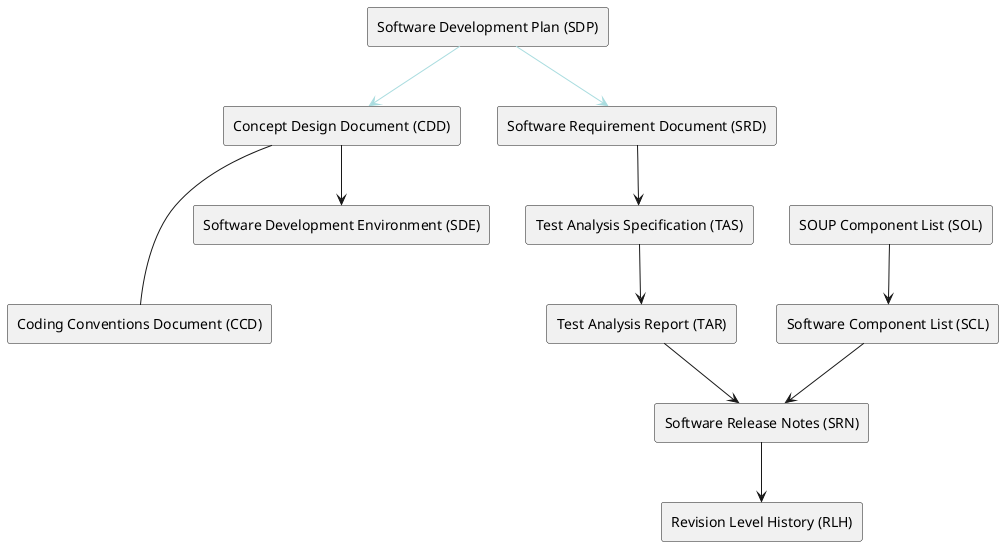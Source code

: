 @startuml BaselineDocuOverview
/'rectangle "Market Requirement Document (MRD)" as MRD'/
/'rectangle "Continuous-Driven Development Document (CDDD)" as CDDD '/
/'rectangle "GUI Product Requirements Document (GPRD)" as GPRD'/
rectangle "Software Development Plan (SDP)" as SDP
'component "generated"{
    rectangle "Concept Design Document (CDD)" as CDD
    rectangle "Coding Conventions Document (CCD)" as CCD
    rectangle "Software Requirement Document (SRD)" as SRD
    rectangle "Software Component List (SCL)" as SCL
    rectangle "Software Development Environment (SDE)" as SDE
    rectangle "Software Release Notes (SRN)" as SRN
    rectangle "Test Analysis Report (TAR)" as TAR
    rectangle "Test Analysis Specification (TAS)" as TAS
    rectangle "Revision Level History (RLH)" as RLH
    rectangle "SOUP Component List (SOL)" as SOL
'}

'MRD --> CDDD
'MRD --> SDP
SDP -[#A9DCDF]-> CDD
SDP -[#A9DCDF]-> SRD
'CDDD --> CDD
'SDP <--> CDDD
'CDDD --> SRD
CDD --- CCD
CDD --> SDE
SRD --> TAS
TAR --> SRN
TAS --> TAR
SOL --> SCL
SCL --> SRN
SRN --> RLH

@enduml

